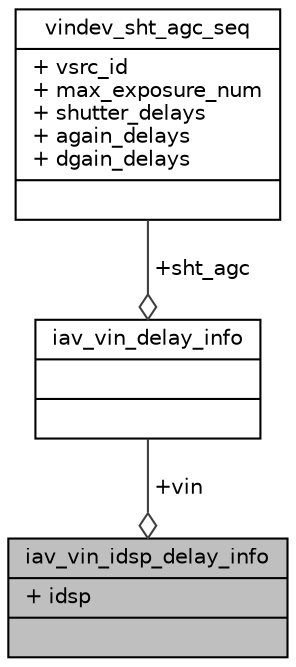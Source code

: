 digraph "iav_vin_idsp_delay_info"
{
 // INTERACTIVE_SVG=YES
 // LATEX_PDF_SIZE
  bgcolor="transparent";
  edge [fontname="Helvetica",fontsize="10",labelfontname="Helvetica",labelfontsize="10"];
  node [fontname="Helvetica",fontsize="10",shape=record];
  Node1 [label="{iav_vin_idsp_delay_info\n|+ idsp\l|}",height=0.2,width=0.4,color="black", fillcolor="grey75", style="filled", fontcolor="black",tooltip=" "];
  Node2 -> Node1 [color="grey25",fontsize="10",style="solid",label=" +vin" ,arrowhead="odiamond",fontname="Helvetica"];
  Node2 [label="{iav_vin_delay_info\n||}",height=0.2,width=0.4,color="black",URL="$d5/d68/structiav__vin__delay__info.html",tooltip=" "];
  Node3 -> Node2 [color="grey25",fontsize="10",style="solid",label=" +sht_agc" ,arrowhead="odiamond",fontname="Helvetica"];
  Node3 [label="{vindev_sht_agc_seq\n|+ vsrc_id\l+ max_exposure_num\l+ shutter_delays\l+ again_delays\l+ dgain_delays\l|}",height=0.2,width=0.4,color="black",URL="$da/d7f/structvindev__sht__agc__seq.html",tooltip=" "];
}
